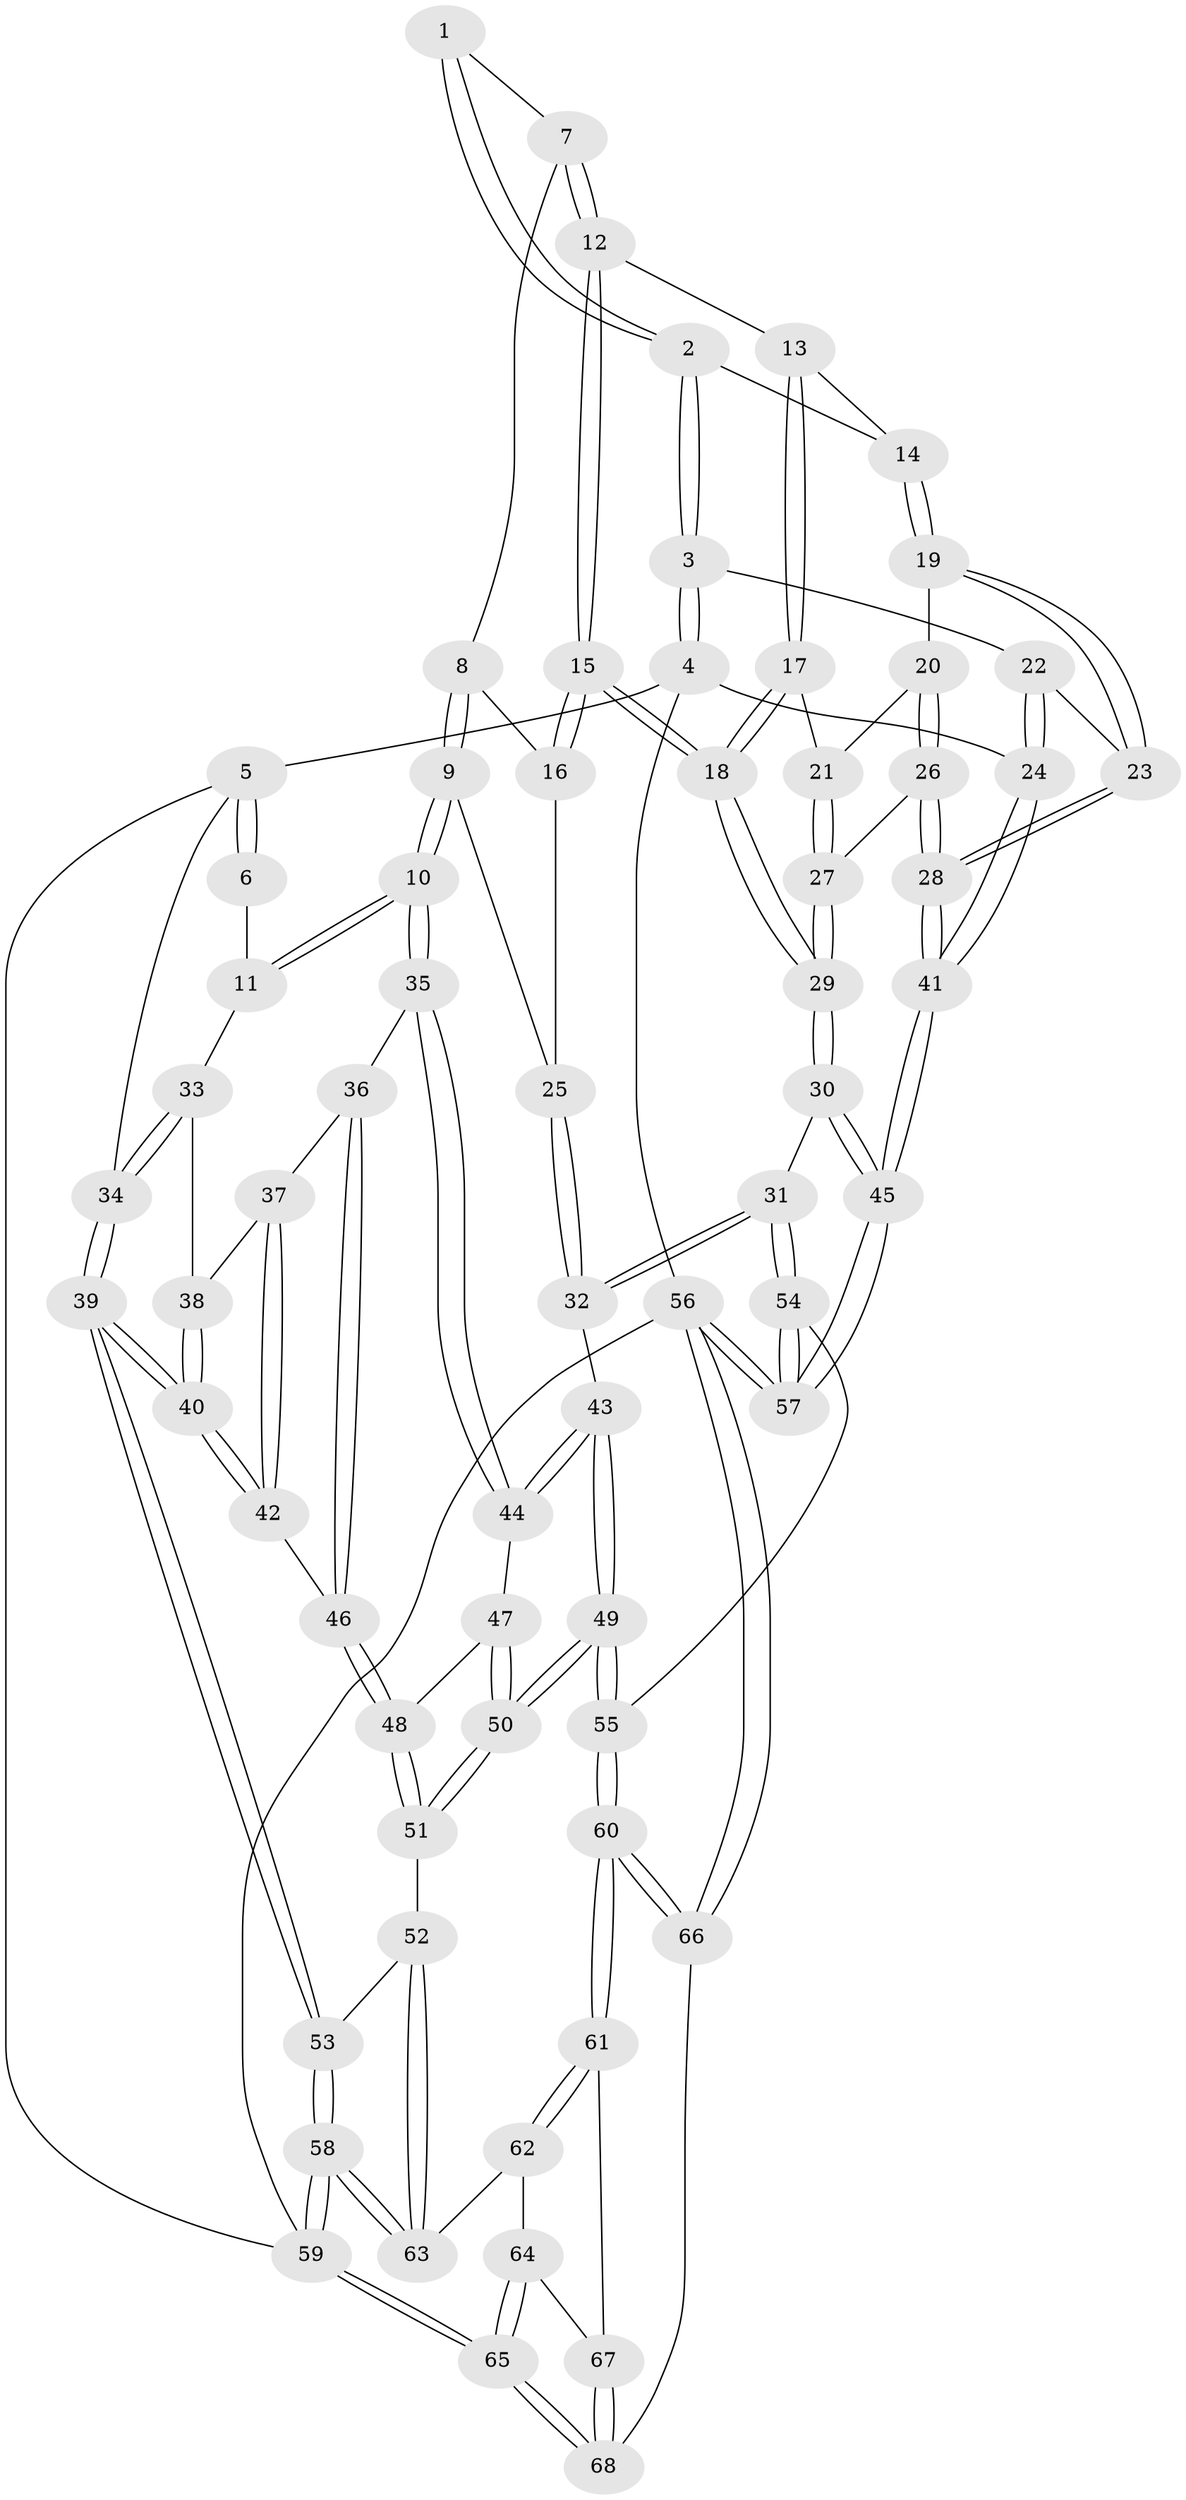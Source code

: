 // Generated by graph-tools (version 1.1) at 2025/17/03/09/25 04:17:17]
// undirected, 68 vertices, 167 edges
graph export_dot {
graph [start="1"]
  node [color=gray90,style=filled];
  1 [pos="+0.18382536715826328+0"];
  2 [pos="+0.9989761726498044+0"];
  3 [pos="+1+0"];
  4 [pos="+1+0"];
  5 [pos="+0+0"];
  6 [pos="+0.17547546599610783+0"];
  7 [pos="+0.4318431388216864+0.1453193584076331"];
  8 [pos="+0.4288597381089079+0.165828056385608"];
  9 [pos="+0.359649885983994+0.30377422687260563"];
  10 [pos="+0.32030517910446543+0.33517746105639346"];
  11 [pos="+0.18745505517760236+0.2532890020418083"];
  12 [pos="+0.6571205544298676+0.1281831653029553"];
  13 [pos="+0.6797344821586929+0.1173551807307662"];
  14 [pos="+0.8468683048224521+0"];
  15 [pos="+0.5586705859849407+0.3060444488847621"];
  16 [pos="+0.5322806056514633+0.3013717855622241"];
  17 [pos="+0.7008117045257232+0.31477458089749527"];
  18 [pos="+0.6252526727786906+0.4269425350024546"];
  19 [pos="+0.8225111002596577+0.3035016683949084"];
  20 [pos="+0.8092353732328178+0.3140578712745147"];
  21 [pos="+0.7498580240661272+0.3229047206125385"];
  22 [pos="+0.9103822200845606+0.3146874971963774"];
  23 [pos="+0.8765394379023316+0.3399419966438327"];
  24 [pos="+1+0.4088710130487765"];
  25 [pos="+0.47166548509084166+0.3295773592989629"];
  26 [pos="+0.7952969476044979+0.42102180874608547"];
  27 [pos="+0.7725403482014309+0.42101167619921004"];
  28 [pos="+0.9126354948428478+0.48347969036970584"];
  29 [pos="+0.6247124918897451+0.45616366560651306"];
  30 [pos="+0.6142498794951492+0.4799025324417896"];
  31 [pos="+0.5584642908788694+0.5170623518347569"];
  32 [pos="+0.4944544688684927+0.4871104777080024"];
  33 [pos="+0.1750354477410974+0.2630255559761793"];
  34 [pos="+0+0.3499427279553011"];
  35 [pos="+0.32514434289478894+0.41008947723120565"];
  36 [pos="+0.2021743404223244+0.45186613436921286"];
  37 [pos="+0.15915367773924505+0.35431333260614895"];
  38 [pos="+0.17103479972580737+0.27920699952651984"];
  39 [pos="+0+0.5080540963707605"];
  40 [pos="+0.01606680189489153+0.4833036101136338"];
  41 [pos="+1+0.6434698833197207"];
  42 [pos="+0.0720508545872178+0.4790046883300732"];
  43 [pos="+0.41919034139874267+0.47223146577080777"];
  44 [pos="+0.3280753674634414+0.41470303924347146"];
  45 [pos="+1+0.7622649429181748"];
  46 [pos="+0.15196818413437377+0.49331892782527914"];
  47 [pos="+0.3043173963066575+0.48148986960134005"];
  48 [pos="+0.20689582074160204+0.5784478802587664"];
  49 [pos="+0.32268688499808196+0.6563243824070922"];
  50 [pos="+0.3223499523659602+0.6561602558220283"];
  51 [pos="+0.21791278299731287+0.6358523737780086"];
  52 [pos="+0.21587944793981603+0.6372884146309207"];
  53 [pos="+0+0.570220865957358"];
  54 [pos="+0.5284376092665678+0.6873951057752702"];
  55 [pos="+0.4322103223747665+0.764851345659268"];
  56 [pos="+1+1"];
  57 [pos="+1+0.8718335809008628"];
  58 [pos="+0+0.8555215082013536"];
  59 [pos="+0+1"];
  60 [pos="+0.4134176114776144+0.8435140851269258"];
  61 [pos="+0.40808116654617177+0.8434685119371577"];
  62 [pos="+0.16326365876753243+0.8116503276311959"];
  63 [pos="+0.12458936441047933+0.791824097673096"];
  64 [pos="+0.19455288098540283+0.9356037655172518"];
  65 [pos="+0+1"];
  66 [pos="+0.495308366540165+1"];
  67 [pos="+0.19752983396498022+0.9362813054085186"];
  68 [pos="+0.41124510565565736+1"];
  1 -- 2;
  1 -- 2;
  1 -- 7;
  2 -- 3;
  2 -- 3;
  2 -- 14;
  3 -- 4;
  3 -- 4;
  3 -- 22;
  4 -- 5;
  4 -- 24;
  4 -- 56;
  5 -- 6;
  5 -- 6;
  5 -- 34;
  5 -- 59;
  6 -- 11;
  7 -- 8;
  7 -- 12;
  7 -- 12;
  8 -- 9;
  8 -- 9;
  8 -- 16;
  9 -- 10;
  9 -- 10;
  9 -- 25;
  10 -- 11;
  10 -- 11;
  10 -- 35;
  10 -- 35;
  11 -- 33;
  12 -- 13;
  12 -- 15;
  12 -- 15;
  13 -- 14;
  13 -- 17;
  13 -- 17;
  14 -- 19;
  14 -- 19;
  15 -- 16;
  15 -- 16;
  15 -- 18;
  15 -- 18;
  16 -- 25;
  17 -- 18;
  17 -- 18;
  17 -- 21;
  18 -- 29;
  18 -- 29;
  19 -- 20;
  19 -- 23;
  19 -- 23;
  20 -- 21;
  20 -- 26;
  20 -- 26;
  21 -- 27;
  21 -- 27;
  22 -- 23;
  22 -- 24;
  22 -- 24;
  23 -- 28;
  23 -- 28;
  24 -- 41;
  24 -- 41;
  25 -- 32;
  25 -- 32;
  26 -- 27;
  26 -- 28;
  26 -- 28;
  27 -- 29;
  27 -- 29;
  28 -- 41;
  28 -- 41;
  29 -- 30;
  29 -- 30;
  30 -- 31;
  30 -- 45;
  30 -- 45;
  31 -- 32;
  31 -- 32;
  31 -- 54;
  31 -- 54;
  32 -- 43;
  33 -- 34;
  33 -- 34;
  33 -- 38;
  34 -- 39;
  34 -- 39;
  35 -- 36;
  35 -- 44;
  35 -- 44;
  36 -- 37;
  36 -- 46;
  36 -- 46;
  37 -- 38;
  37 -- 42;
  37 -- 42;
  38 -- 40;
  38 -- 40;
  39 -- 40;
  39 -- 40;
  39 -- 53;
  39 -- 53;
  40 -- 42;
  40 -- 42;
  41 -- 45;
  41 -- 45;
  42 -- 46;
  43 -- 44;
  43 -- 44;
  43 -- 49;
  43 -- 49;
  44 -- 47;
  45 -- 57;
  45 -- 57;
  46 -- 48;
  46 -- 48;
  47 -- 48;
  47 -- 50;
  47 -- 50;
  48 -- 51;
  48 -- 51;
  49 -- 50;
  49 -- 50;
  49 -- 55;
  49 -- 55;
  50 -- 51;
  50 -- 51;
  51 -- 52;
  52 -- 53;
  52 -- 63;
  52 -- 63;
  53 -- 58;
  53 -- 58;
  54 -- 55;
  54 -- 57;
  54 -- 57;
  55 -- 60;
  55 -- 60;
  56 -- 57;
  56 -- 57;
  56 -- 66;
  56 -- 66;
  56 -- 59;
  58 -- 59;
  58 -- 59;
  58 -- 63;
  58 -- 63;
  59 -- 65;
  59 -- 65;
  60 -- 61;
  60 -- 61;
  60 -- 66;
  60 -- 66;
  61 -- 62;
  61 -- 62;
  61 -- 67;
  62 -- 63;
  62 -- 64;
  64 -- 65;
  64 -- 65;
  64 -- 67;
  65 -- 68;
  65 -- 68;
  66 -- 68;
  67 -- 68;
  67 -- 68;
}
